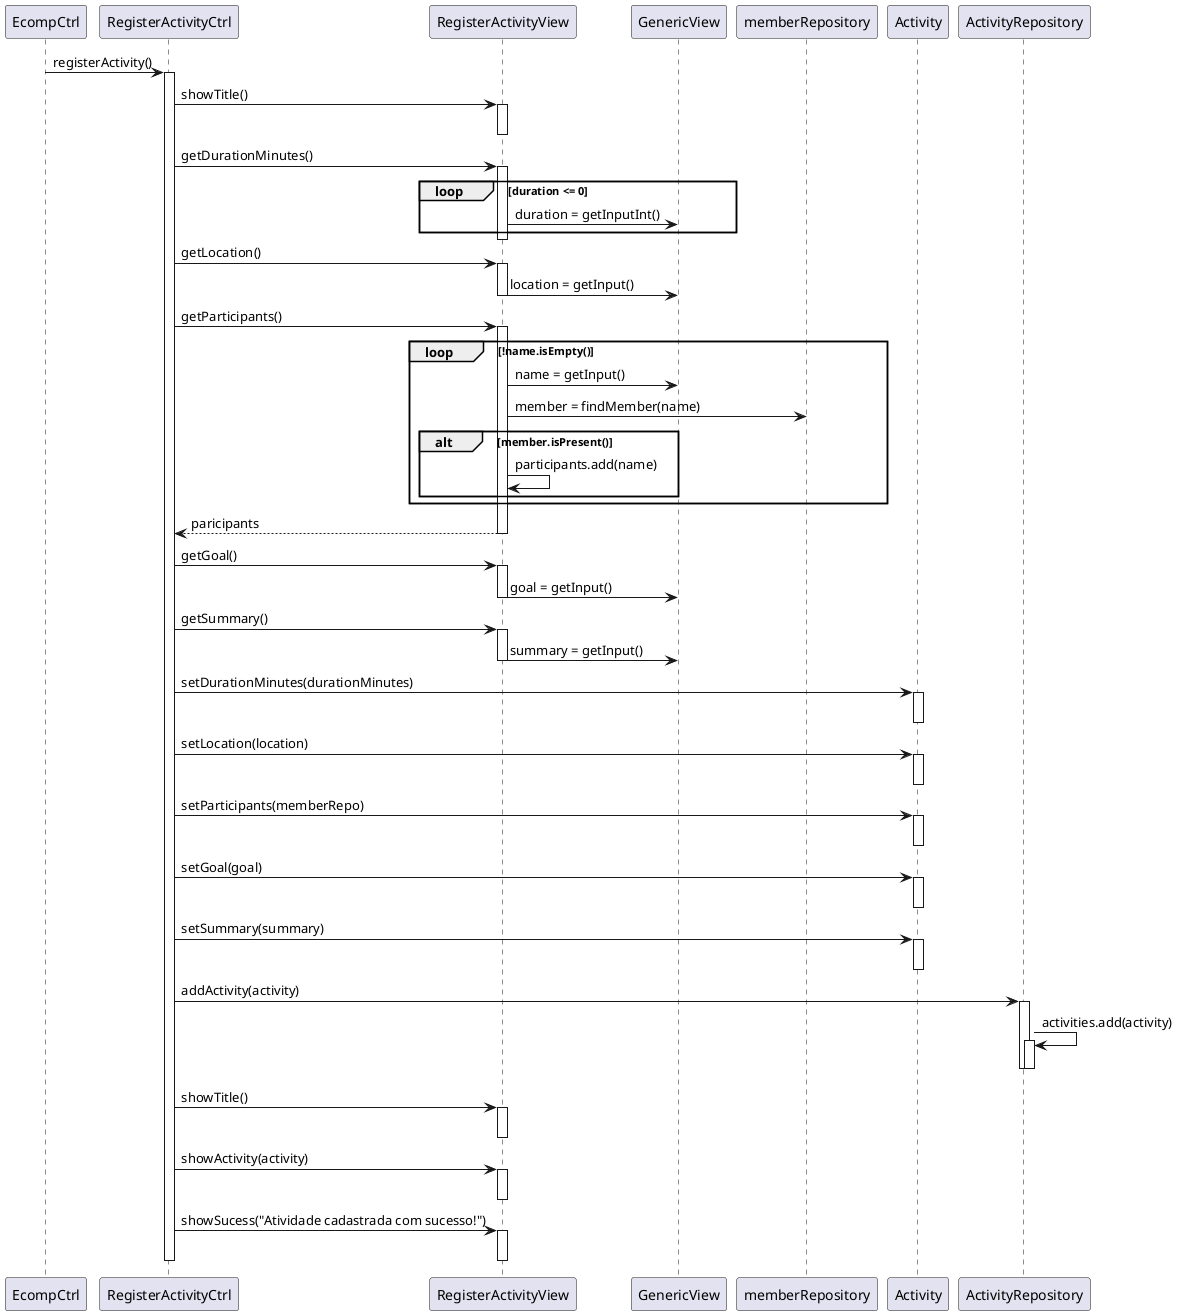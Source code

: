 @startuml

EcompCtrl -> RegisterActivityCtrl: registerActivity()
activate RegisterActivityCtrl

RegisterActivityCtrl -> RegisterActivityView: showTitle()
activate RegisterActivityView
deactivate RegisterActivityView

RegisterActivityCtrl -> RegisterActivityView: getDurationMinutes()
activate RegisterActivityView
loop duration <= 0
	RegisterActivityView -> GenericView: duration = getInputInt()
end
deactivate RegisterActivityView

RegisterActivityCtrl -> RegisterActivityView: getLocation()
activate RegisterActivityView
RegisterActivityView -> GenericView: location = getInput()
deactivate RegisterActivityView

RegisterActivityCtrl -> RegisterActivityView: getParticipants()
activate RegisterActivityView
loop !name.isEmpty()
	RegisterActivityView -> GenericView: name = getInput()

	RegisterActivityView -> memberRepository: member = findMember(name)
	alt member.isPresent()
		RegisterActivityView -> RegisterActivityView:participants.add(name)
	end
end
RegisterActivityView --> RegisterActivityCtrl: paricipants
deactivate RegisterActivityView

RegisterActivityCtrl -> RegisterActivityView: getGoal()
activate RegisterActivityView
RegisterActivityView -> GenericView: goal = getInput()
deactivate RegisterActivityView

RegisterActivityCtrl -> RegisterActivityView: getSummary()
activate RegisterActivityView
RegisterActivityView -> GenericView: summary = getInput()
deactivate RegisterActivityView

RegisterActivityCtrl -> Activity: setDurationMinutes(durationMinutes)
activate Activity
deactivate Activity

RegisterActivityCtrl -> Activity: setLocation(location)
activate Activity
deactivate Activity

RegisterActivityCtrl -> Activity: setParticipants(memberRepo)
activate Activity
deactivate Activity

RegisterActivityCtrl -> Activity: setGoal(goal)
activate Activity
deactivate Activity

RegisterActivityCtrl -> Activity: setSummary(summary)
activate Activity
deactivate Activity

RegisterActivityCtrl -> ActivityRepository: addActivity(activity)
activate ActivityRepository
ActivityRepository -> ActivityRepository: activities.add(activity)
activate ActivityRepository
deactivate ActivityRepository
deactivate ActivityRepository

RegisterActivityCtrl -> RegisterActivityView: showTitle()
activate RegisterActivityView
deactivate RegisterActivityView

RegisterActivityCtrl -> RegisterActivityView: showActivity(activity)
activate RegisterActivityView
deactivate RegisterActivityView

RegisterActivityCtrl -> RegisterActivityView: showSucess("Atividade cadastrada com sucesso!")
activate RegisterActivityView
deactivate RegisterActivityView

deactivate RegisterActivityCtrl

@enduml
